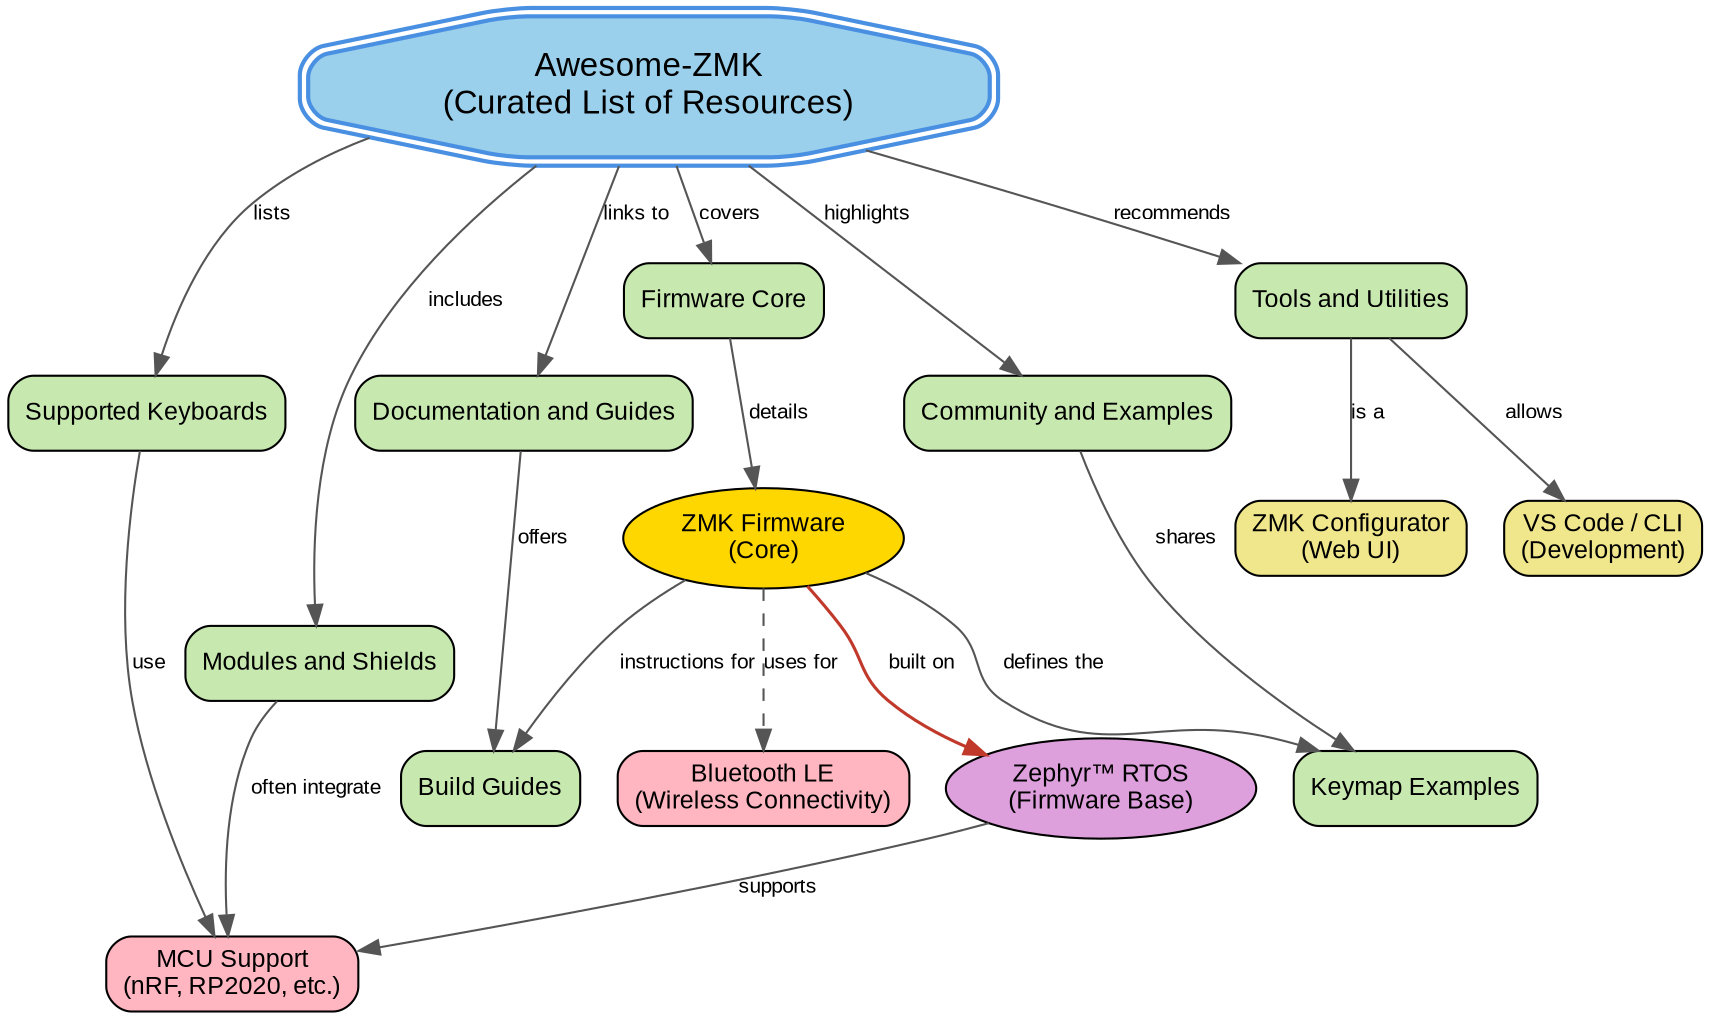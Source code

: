 // dot -Tpng awesome-zmk.dot -o awesome-zmk.png

digraph AwesomeZMK {
    rankdir=TB; // Top to Bottom (You can use LR for Left to Right)
    node [shape=box, style="filled,rounded", fontname="Arial", fontsize=12];
    edge [fontname="Arial", fontsize=10, color="#555555"];

    // Main Nodes
    AwesomeZMK [label="Awesome-ZMK\n(Curated List of Resources)", shape=doubleoctagon, fillcolor="#9AD0EC", style="filled,rounded,bold", fontsize=16, color="#4A90E2", penwidth=2];

    // List Categories
    FirmwareCore [label="Firmware Core", fillcolor="#C7E9B0"];
    Keyboards [label="Supported Keyboards", fillcolor="#C7E9B0"];
    Modules [label="Modules and Shields", fillcolor="#C7E9B0"];
    Tools [label="Tools and Utilities", fillcolor="#C7E9B0"];
    Documentation [label="Documentation and Guides", fillcolor="#C7E9B0"];
    Community [label="Community and Examples", fillcolor="#C7E9B0"];

    // Key elements of the ZMK ecosystem
    ZMK_Core [label="ZMK Firmware\n(Core)", shape=ellipse, fillcolor="#FFD700"];
    ZephyrRTOS [label="Zephyr™ RTOS\n(Firmware Base)", shape=ellipse, fillcolor="#DDA0DD"];
    MCU_Support [label="MCU Support\n(nRF, RP2020, etc.)", fillcolor="#FFB6C1"];
    Bluetooth_LE [label="Bluetooth LE\n(Wireless Connectivity)", fillcolor="#FFB6C1"];
    Configurator [label="ZMK Configurator\n(Web UI)", fillcolor="#F0E68C"];
    VSCode [label="VS Code / CLI\n(Development)", fillcolor="#F0E68C"];
    KeymapExamples [label="Keymap Examples", fillcolor="#C7E9B0"];
    BuildGuides [label="Build Guides", fillcolor="#C7E9B0"];


    // Relationships from the Awesome List to its categories
    AwesomeZMK -> FirmwareCore [label="covers"];
    AwesomeZMK -> Keyboards [label="lists"];
    AwesomeZMK -> Modules [label="includes"];
    AwesomeZMK -> Tools [label="recommends"];
    AwesomeZMK -> Documentation [label="links to"];
    AwesomeZMK -> Community [label="highlights"];

    // Relationships of the ZMK ecosystem within categories
    FirmwareCore -> ZMK_Core [label="details"];
    ZMK_Core -> ZephyrRTOS [label="built on", color="#C0392B", penwidth=1.5]; // Strong relationship
    ZephyrRTOS -> MCU_Support [label="supports"];
    ZMK_Core -> Bluetooth_LE [label="uses for", style=dashed]; // Important, but abstract relationship

    Tools -> Configurator [label="is a"];
    Tools -> VSCode [label="allows"];

    Keyboards -> MCU_Support [label="use"]; // Keyboards use MCUs
    Modules -> MCU_Support [label="often integrate"]; // Modules integrate MCUs

    Documentation -> BuildGuides [label="offers"];
    Community -> KeymapExamples [label="shares"];

    // Relationships of ZMK Core to other categories
    ZMK_Core -> KeymapExamples [label="defines the"];
    ZMK_Core -> BuildGuides [label="instructions for"];
}
